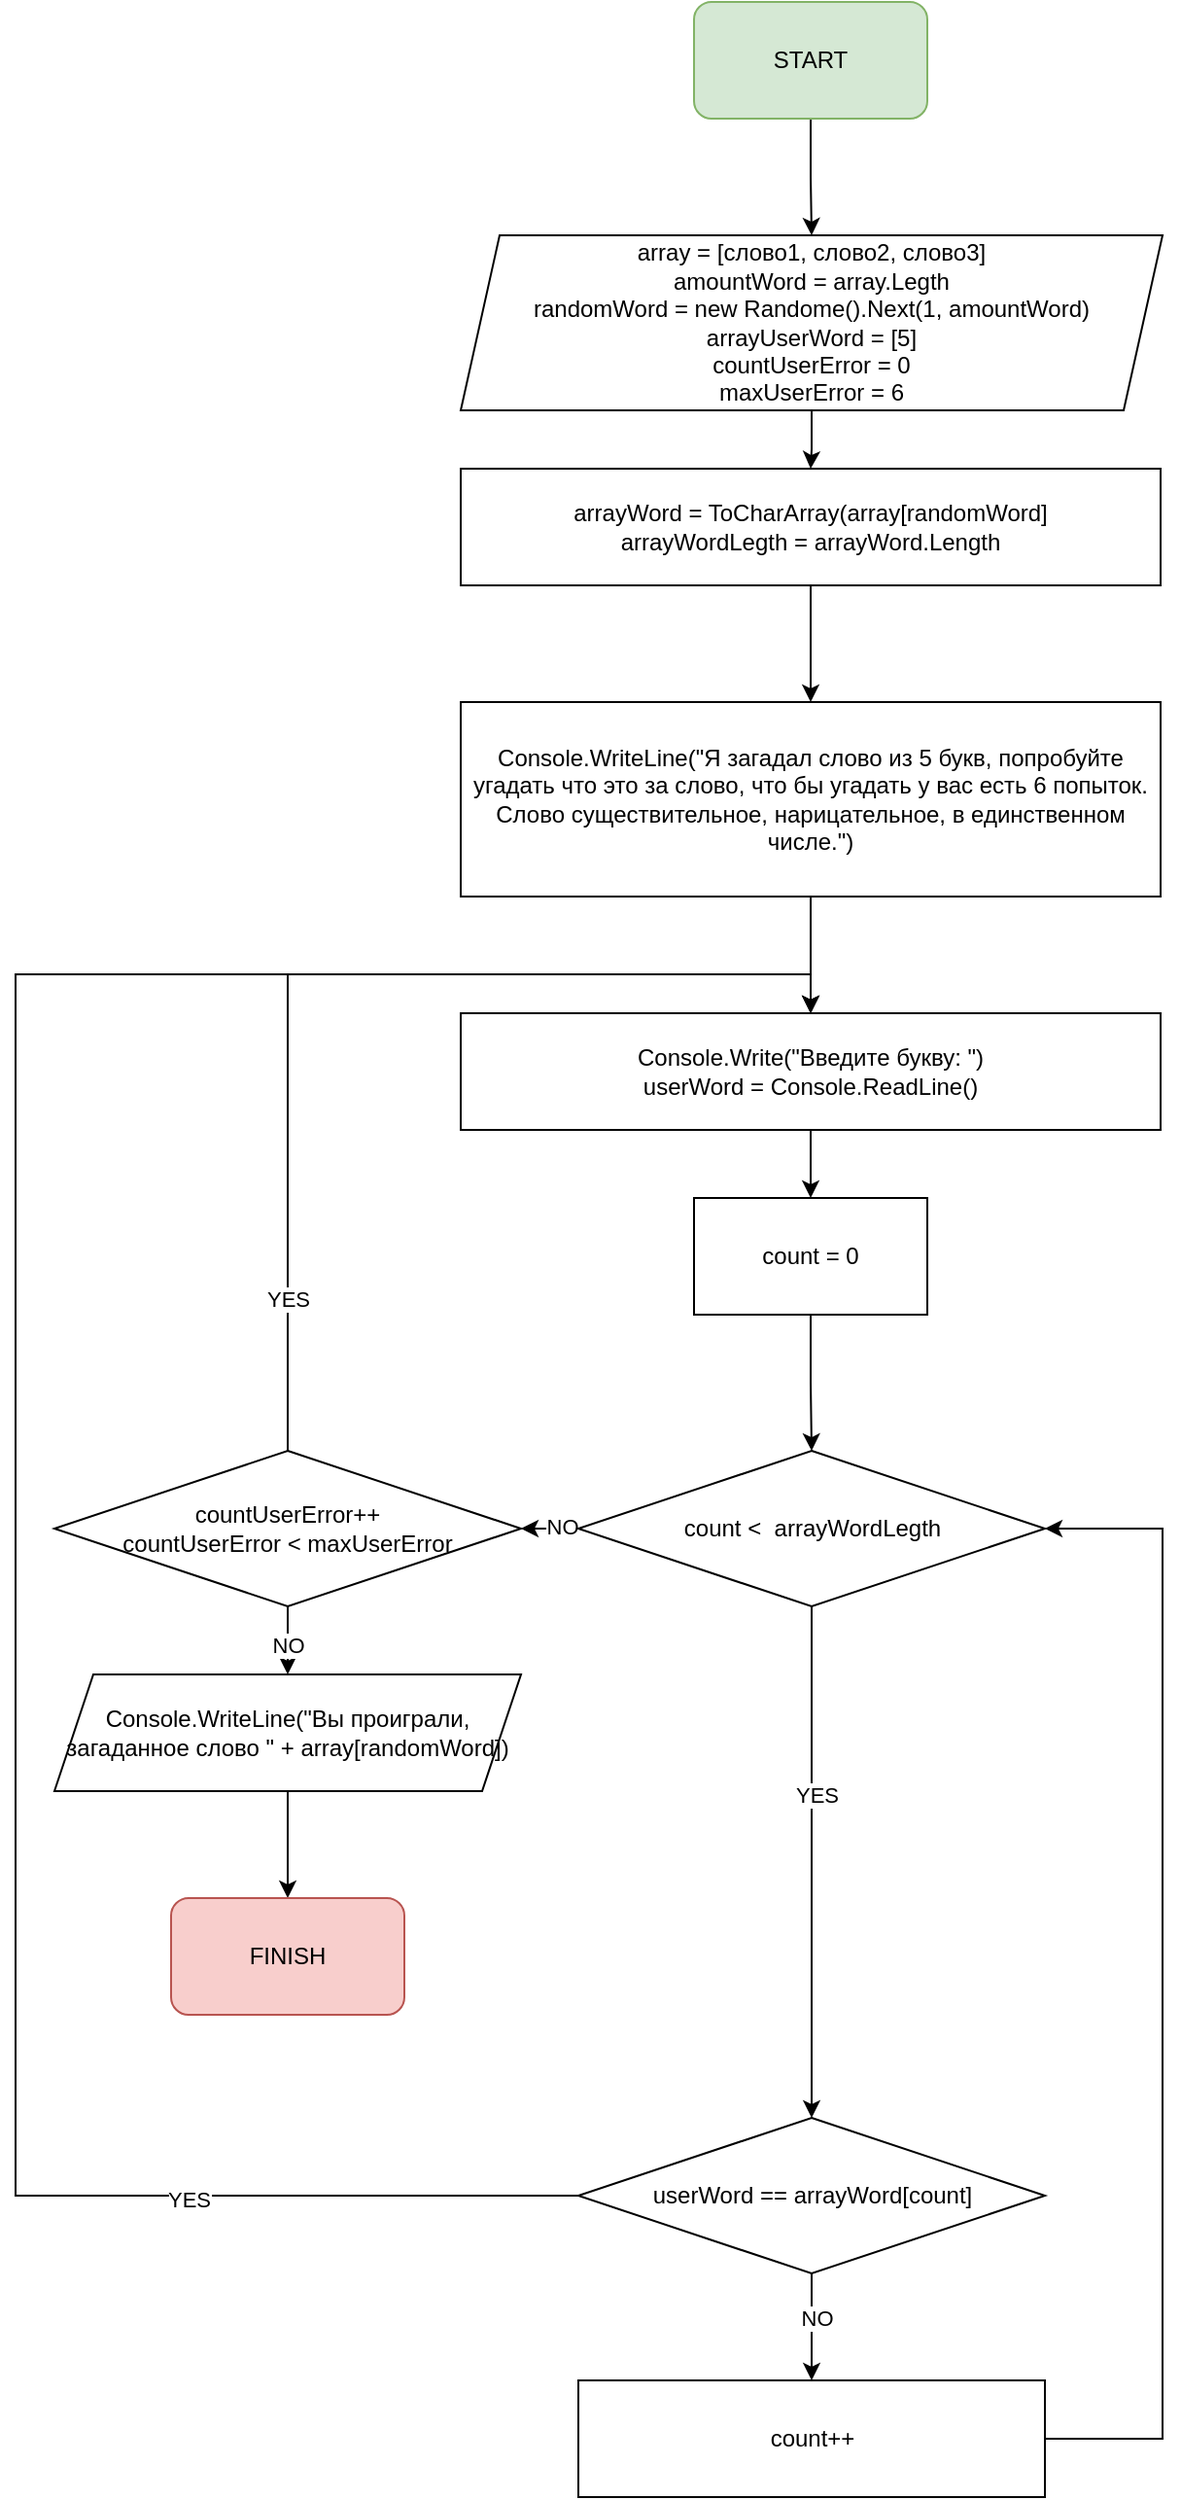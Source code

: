 <mxfile version="20.2.3" type="github">
  <diagram id="KasEGsOTYYLSikX7-SHB" name="Страница 1">
    <mxGraphModel dx="946" dy="645" grid="1" gridSize="10" guides="1" tooltips="1" connect="1" arrows="1" fold="1" page="1" pageScale="1" pageWidth="827" pageHeight="1169" math="0" shadow="0">
      <root>
        <mxCell id="0" />
        <mxCell id="1" parent="0" />
        <mxCell id="tmCScAlEei0x07dLbium-3" value="" style="edgeStyle=orthogonalEdgeStyle;rounded=0;orthogonalLoop=1;jettySize=auto;html=1;" edge="1" parent="1" source="tmCScAlEei0x07dLbium-1" target="tmCScAlEei0x07dLbium-2">
          <mxGeometry relative="1" as="geometry" />
        </mxCell>
        <mxCell id="tmCScAlEei0x07dLbium-1" value="START" style="rounded=1;whiteSpace=wrap;html=1;fillColor=#d5e8d4;strokeColor=#82b366;" vertex="1" parent="1">
          <mxGeometry x="359" width="120" height="60" as="geometry" />
        </mxCell>
        <mxCell id="tmCScAlEei0x07dLbium-5" value="" style="edgeStyle=orthogonalEdgeStyle;rounded=0;orthogonalLoop=1;jettySize=auto;html=1;" edge="1" parent="1" source="tmCScAlEei0x07dLbium-2" target="tmCScAlEei0x07dLbium-4">
          <mxGeometry relative="1" as="geometry" />
        </mxCell>
        <mxCell id="tmCScAlEei0x07dLbium-2" value="array = [слово1, слово2, слово3]&lt;br&gt;amountWord = array.Legth&lt;br&gt;randomWord = new Randome().Next(1, amountWord)&lt;br&gt;arrayUserWord = [5]&lt;br&gt;countUserError = 0&lt;br&gt;maxUserError = 6" style="shape=parallelogram;perimeter=parallelogramPerimeter;whiteSpace=wrap;html=1;fixedSize=1;" vertex="1" parent="1">
          <mxGeometry x="239" y="120" width="361" height="90" as="geometry" />
        </mxCell>
        <mxCell id="tmCScAlEei0x07dLbium-7" value="" style="edgeStyle=orthogonalEdgeStyle;rounded=0;orthogonalLoop=1;jettySize=auto;html=1;" edge="1" parent="1" source="tmCScAlEei0x07dLbium-4" target="tmCScAlEei0x07dLbium-6">
          <mxGeometry relative="1" as="geometry" />
        </mxCell>
        <mxCell id="tmCScAlEei0x07dLbium-4" value="arrayWord = ToCharArray(array[randomWord]&lt;br&gt;arrayWordLegth =&amp;nbsp;arrayWord.Length" style="whiteSpace=wrap;html=1;" vertex="1" parent="1">
          <mxGeometry x="239" y="240" width="360" height="60" as="geometry" />
        </mxCell>
        <mxCell id="tmCScAlEei0x07dLbium-18" value="" style="edgeStyle=orthogonalEdgeStyle;rounded=0;orthogonalLoop=1;jettySize=auto;html=1;" edge="1" parent="1" source="tmCScAlEei0x07dLbium-6" target="tmCScAlEei0x07dLbium-17">
          <mxGeometry relative="1" as="geometry" />
        </mxCell>
        <mxCell id="tmCScAlEei0x07dLbium-6" value="Console.WriteLine(&quot;Я загадал слово из 5 букв, попробуйте угадать что это за слово, что бы угадать у вас есть 6 попыток. Слово существительное, нарицательное, в единственном числе.&quot;)" style="whiteSpace=wrap;html=1;" vertex="1" parent="1">
          <mxGeometry x="239" y="360" width="360" height="100" as="geometry" />
        </mxCell>
        <mxCell id="tmCScAlEei0x07dLbium-13" value="" style="edgeStyle=orthogonalEdgeStyle;rounded=0;orthogonalLoop=1;jettySize=auto;html=1;" edge="1" parent="1" source="tmCScAlEei0x07dLbium-10" target="tmCScAlEei0x07dLbium-12">
          <mxGeometry relative="1" as="geometry" />
        </mxCell>
        <mxCell id="tmCScAlEei0x07dLbium-10" value="count = 0" style="whiteSpace=wrap;html=1;" vertex="1" parent="1">
          <mxGeometry x="359" y="615" width="120" height="60" as="geometry" />
        </mxCell>
        <mxCell id="tmCScAlEei0x07dLbium-15" value="" style="edgeStyle=orthogonalEdgeStyle;rounded=0;orthogonalLoop=1;jettySize=auto;html=1;" edge="1" parent="1" source="tmCScAlEei0x07dLbium-12" target="tmCScAlEei0x07dLbium-14">
          <mxGeometry relative="1" as="geometry" />
        </mxCell>
        <mxCell id="tmCScAlEei0x07dLbium-16" value="YES" style="edgeLabel;html=1;align=center;verticalAlign=middle;resizable=0;points=[];" vertex="1" connectable="0" parent="tmCScAlEei0x07dLbium-15">
          <mxGeometry x="-0.267" y="2" relative="1" as="geometry">
            <mxPoint as="offset" />
          </mxGeometry>
        </mxCell>
        <mxCell id="tmCScAlEei0x07dLbium-40" value="" style="edgeStyle=orthogonalEdgeStyle;rounded=0;orthogonalLoop=1;jettySize=auto;html=1;" edge="1" parent="1" source="tmCScAlEei0x07dLbium-12" target="tmCScAlEei0x07dLbium-28">
          <mxGeometry relative="1" as="geometry" />
        </mxCell>
        <mxCell id="tmCScAlEei0x07dLbium-43" value="NO" style="edgeLabel;html=1;align=center;verticalAlign=middle;resizable=0;points=[];" vertex="1" connectable="0" parent="tmCScAlEei0x07dLbium-40">
          <mxGeometry x="-0.663" y="-1" relative="1" as="geometry">
            <mxPoint as="offset" />
          </mxGeometry>
        </mxCell>
        <mxCell id="tmCScAlEei0x07dLbium-12" value="count &amp;lt; &amp;nbsp;arrayWordLegth" style="rhombus;whiteSpace=wrap;html=1;" vertex="1" parent="1">
          <mxGeometry x="299.5" y="745" width="240" height="80" as="geometry" />
        </mxCell>
        <mxCell id="tmCScAlEei0x07dLbium-23" style="edgeStyle=orthogonalEdgeStyle;rounded=0;orthogonalLoop=1;jettySize=auto;html=1;exitX=0;exitY=0.5;exitDx=0;exitDy=0;entryX=0.5;entryY=0;entryDx=0;entryDy=0;" edge="1" parent="1" source="tmCScAlEei0x07dLbium-14" target="tmCScAlEei0x07dLbium-17">
          <mxGeometry relative="1" as="geometry">
            <mxPoint x="310" y="500" as="targetPoint" />
            <Array as="points">
              <mxPoint x="10" y="1128" />
              <mxPoint x="10" y="500" />
              <mxPoint x="419" y="500" />
            </Array>
          </mxGeometry>
        </mxCell>
        <mxCell id="tmCScAlEei0x07dLbium-24" value="YES" style="edgeLabel;html=1;align=center;verticalAlign=middle;resizable=0;points=[];" vertex="1" connectable="0" parent="tmCScAlEei0x07dLbium-23">
          <mxGeometry x="-0.699" y="2" relative="1" as="geometry">
            <mxPoint x="2" as="offset" />
          </mxGeometry>
        </mxCell>
        <mxCell id="tmCScAlEei0x07dLbium-26" value="" style="edgeStyle=orthogonalEdgeStyle;rounded=0;orthogonalLoop=1;jettySize=auto;html=1;" edge="1" parent="1" source="tmCScAlEei0x07dLbium-14" target="tmCScAlEei0x07dLbium-25">
          <mxGeometry relative="1" as="geometry" />
        </mxCell>
        <mxCell id="tmCScAlEei0x07dLbium-27" value="NO" style="edgeLabel;html=1;align=center;verticalAlign=middle;resizable=0;points=[];" vertex="1" connectable="0" parent="tmCScAlEei0x07dLbium-26">
          <mxGeometry x="-0.16" y="2" relative="1" as="geometry">
            <mxPoint as="offset" />
          </mxGeometry>
        </mxCell>
        <mxCell id="tmCScAlEei0x07dLbium-14" value="userWord == arrayWord[count]" style="rhombus;whiteSpace=wrap;html=1;" vertex="1" parent="1">
          <mxGeometry x="299.5" y="1088" width="240" height="80" as="geometry" />
        </mxCell>
        <mxCell id="tmCScAlEei0x07dLbium-38" value="" style="edgeStyle=orthogonalEdgeStyle;rounded=0;orthogonalLoop=1;jettySize=auto;html=1;" edge="1" parent="1" source="tmCScAlEei0x07dLbium-17" target="tmCScAlEei0x07dLbium-10">
          <mxGeometry relative="1" as="geometry" />
        </mxCell>
        <mxCell id="tmCScAlEei0x07dLbium-17" value="Console.Write(&quot;Введите букву: &quot;)&lt;br&gt;userWord = Console.ReadLine()" style="whiteSpace=wrap;html=1;" vertex="1" parent="1">
          <mxGeometry x="239" y="520" width="360" height="60" as="geometry" />
        </mxCell>
        <mxCell id="tmCScAlEei0x07dLbium-39" style="edgeStyle=orthogonalEdgeStyle;rounded=0;orthogonalLoop=1;jettySize=auto;html=1;exitX=1;exitY=0.5;exitDx=0;exitDy=0;entryX=1;entryY=0.5;entryDx=0;entryDy=0;" edge="1" parent="1" source="tmCScAlEei0x07dLbium-25" target="tmCScAlEei0x07dLbium-12">
          <mxGeometry relative="1" as="geometry">
            <Array as="points">
              <mxPoint x="600" y="1253" />
              <mxPoint x="600" y="785" />
            </Array>
          </mxGeometry>
        </mxCell>
        <mxCell id="tmCScAlEei0x07dLbium-25" value="count++" style="whiteSpace=wrap;html=1;" vertex="1" parent="1">
          <mxGeometry x="299.5" y="1223" width="240" height="60" as="geometry" />
        </mxCell>
        <mxCell id="tmCScAlEei0x07dLbium-33" value="" style="edgeStyle=orthogonalEdgeStyle;rounded=0;orthogonalLoop=1;jettySize=auto;html=1;" edge="1" parent="1" source="tmCScAlEei0x07dLbium-28" target="tmCScAlEei0x07dLbium-32">
          <mxGeometry relative="1" as="geometry" />
        </mxCell>
        <mxCell id="tmCScAlEei0x07dLbium-34" value="NO" style="edgeLabel;html=1;align=center;verticalAlign=middle;resizable=0;points=[];" vertex="1" connectable="0" parent="tmCScAlEei0x07dLbium-33">
          <mxGeometry x="-0.08" relative="1" as="geometry">
            <mxPoint as="offset" />
          </mxGeometry>
        </mxCell>
        <mxCell id="tmCScAlEei0x07dLbium-41" style="edgeStyle=orthogonalEdgeStyle;rounded=0;orthogonalLoop=1;jettySize=auto;html=1;exitX=0.5;exitY=0;exitDx=0;exitDy=0;entryX=0.5;entryY=0;entryDx=0;entryDy=0;" edge="1" parent="1" source="tmCScAlEei0x07dLbium-28" target="tmCScAlEei0x07dLbium-17">
          <mxGeometry relative="1" as="geometry" />
        </mxCell>
        <mxCell id="tmCScAlEei0x07dLbium-42" value="YES" style="edgeLabel;html=1;align=center;verticalAlign=middle;resizable=0;points=[];" vertex="1" connectable="0" parent="tmCScAlEei0x07dLbium-41">
          <mxGeometry x="-0.708" relative="1" as="geometry">
            <mxPoint as="offset" />
          </mxGeometry>
        </mxCell>
        <mxCell id="tmCScAlEei0x07dLbium-28" value="countUserError++&lt;br&gt;countUserError &amp;lt;&amp;nbsp;maxUserError" style="rhombus;whiteSpace=wrap;html=1;" vertex="1" parent="1">
          <mxGeometry x="30" y="745" width="240" height="80" as="geometry" />
        </mxCell>
        <mxCell id="tmCScAlEei0x07dLbium-36" value="" style="edgeStyle=orthogonalEdgeStyle;rounded=0;orthogonalLoop=1;jettySize=auto;html=1;" edge="1" parent="1" source="tmCScAlEei0x07dLbium-32" target="tmCScAlEei0x07dLbium-35">
          <mxGeometry relative="1" as="geometry" />
        </mxCell>
        <mxCell id="tmCScAlEei0x07dLbium-32" value="Console.WriteLine(&quot;Вы проиграли, загаданное слово &quot; + array[randomWord])" style="shape=parallelogram;perimeter=parallelogramPerimeter;whiteSpace=wrap;html=1;fixedSize=1;" vertex="1" parent="1">
          <mxGeometry x="30" y="860" width="240" height="60" as="geometry" />
        </mxCell>
        <mxCell id="tmCScAlEei0x07dLbium-35" value="FINISH" style="rounded=1;whiteSpace=wrap;html=1;fillColor=#f8cecc;strokeColor=#b85450;" vertex="1" parent="1">
          <mxGeometry x="90" y="975" width="120" height="60" as="geometry" />
        </mxCell>
      </root>
    </mxGraphModel>
  </diagram>
</mxfile>
